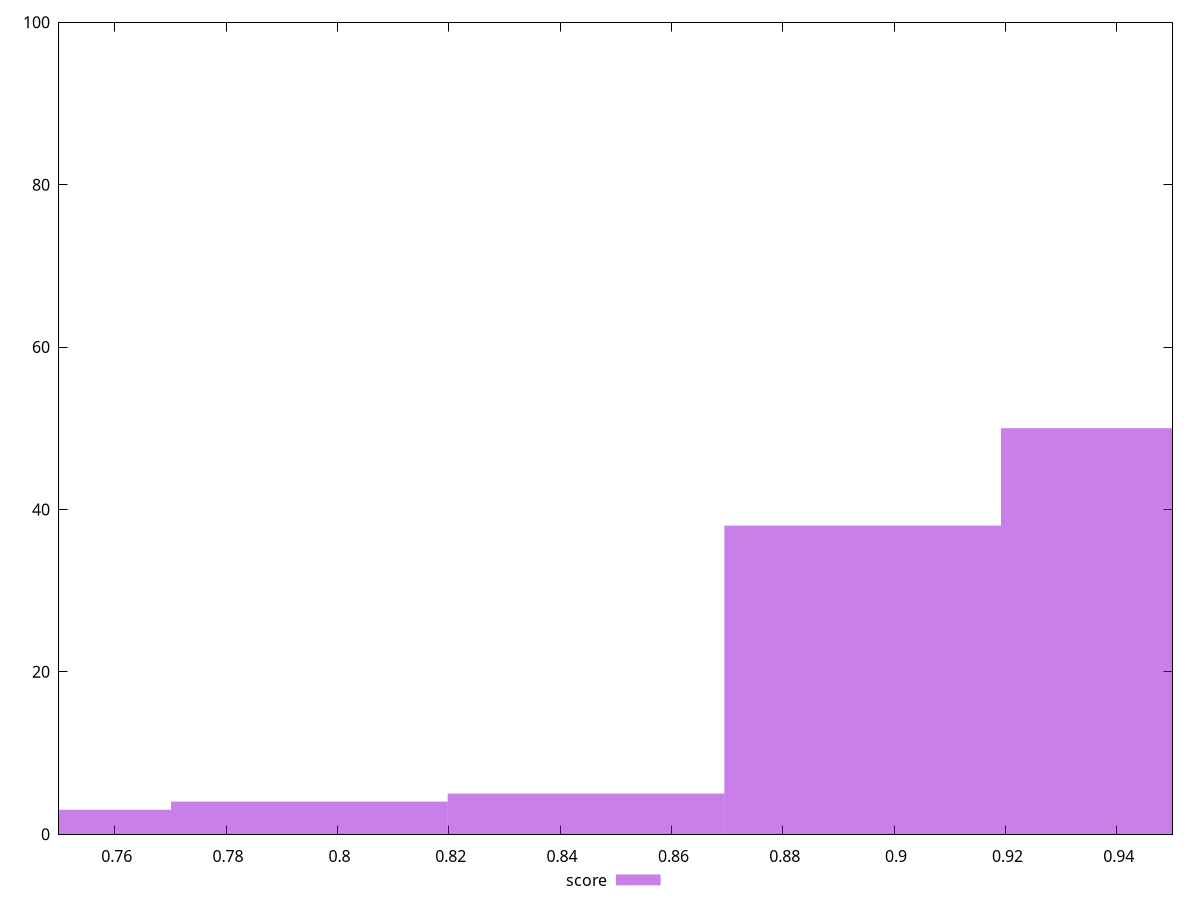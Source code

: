 reset

$score <<EOF
0.9440302920547833 50
0.8943444872097946 38
0.7949728775198175 4
0.8446586823648061 5
0.7452870726748289 3
EOF

set key outside below
set boxwidth 0.04968580484498859
set xrange [0.75:0.95]
set yrange [0:100]
set trange [0:100]
set style fill transparent solid 0.5 noborder
set terminal svg size 640, 490 enhanced background rgb 'white'
set output "reprap/bootup-time/samples/pages+cached+noexternal+nomedia+nocss/score/histogram.svg"

plot $score title "score" with boxes

reset
